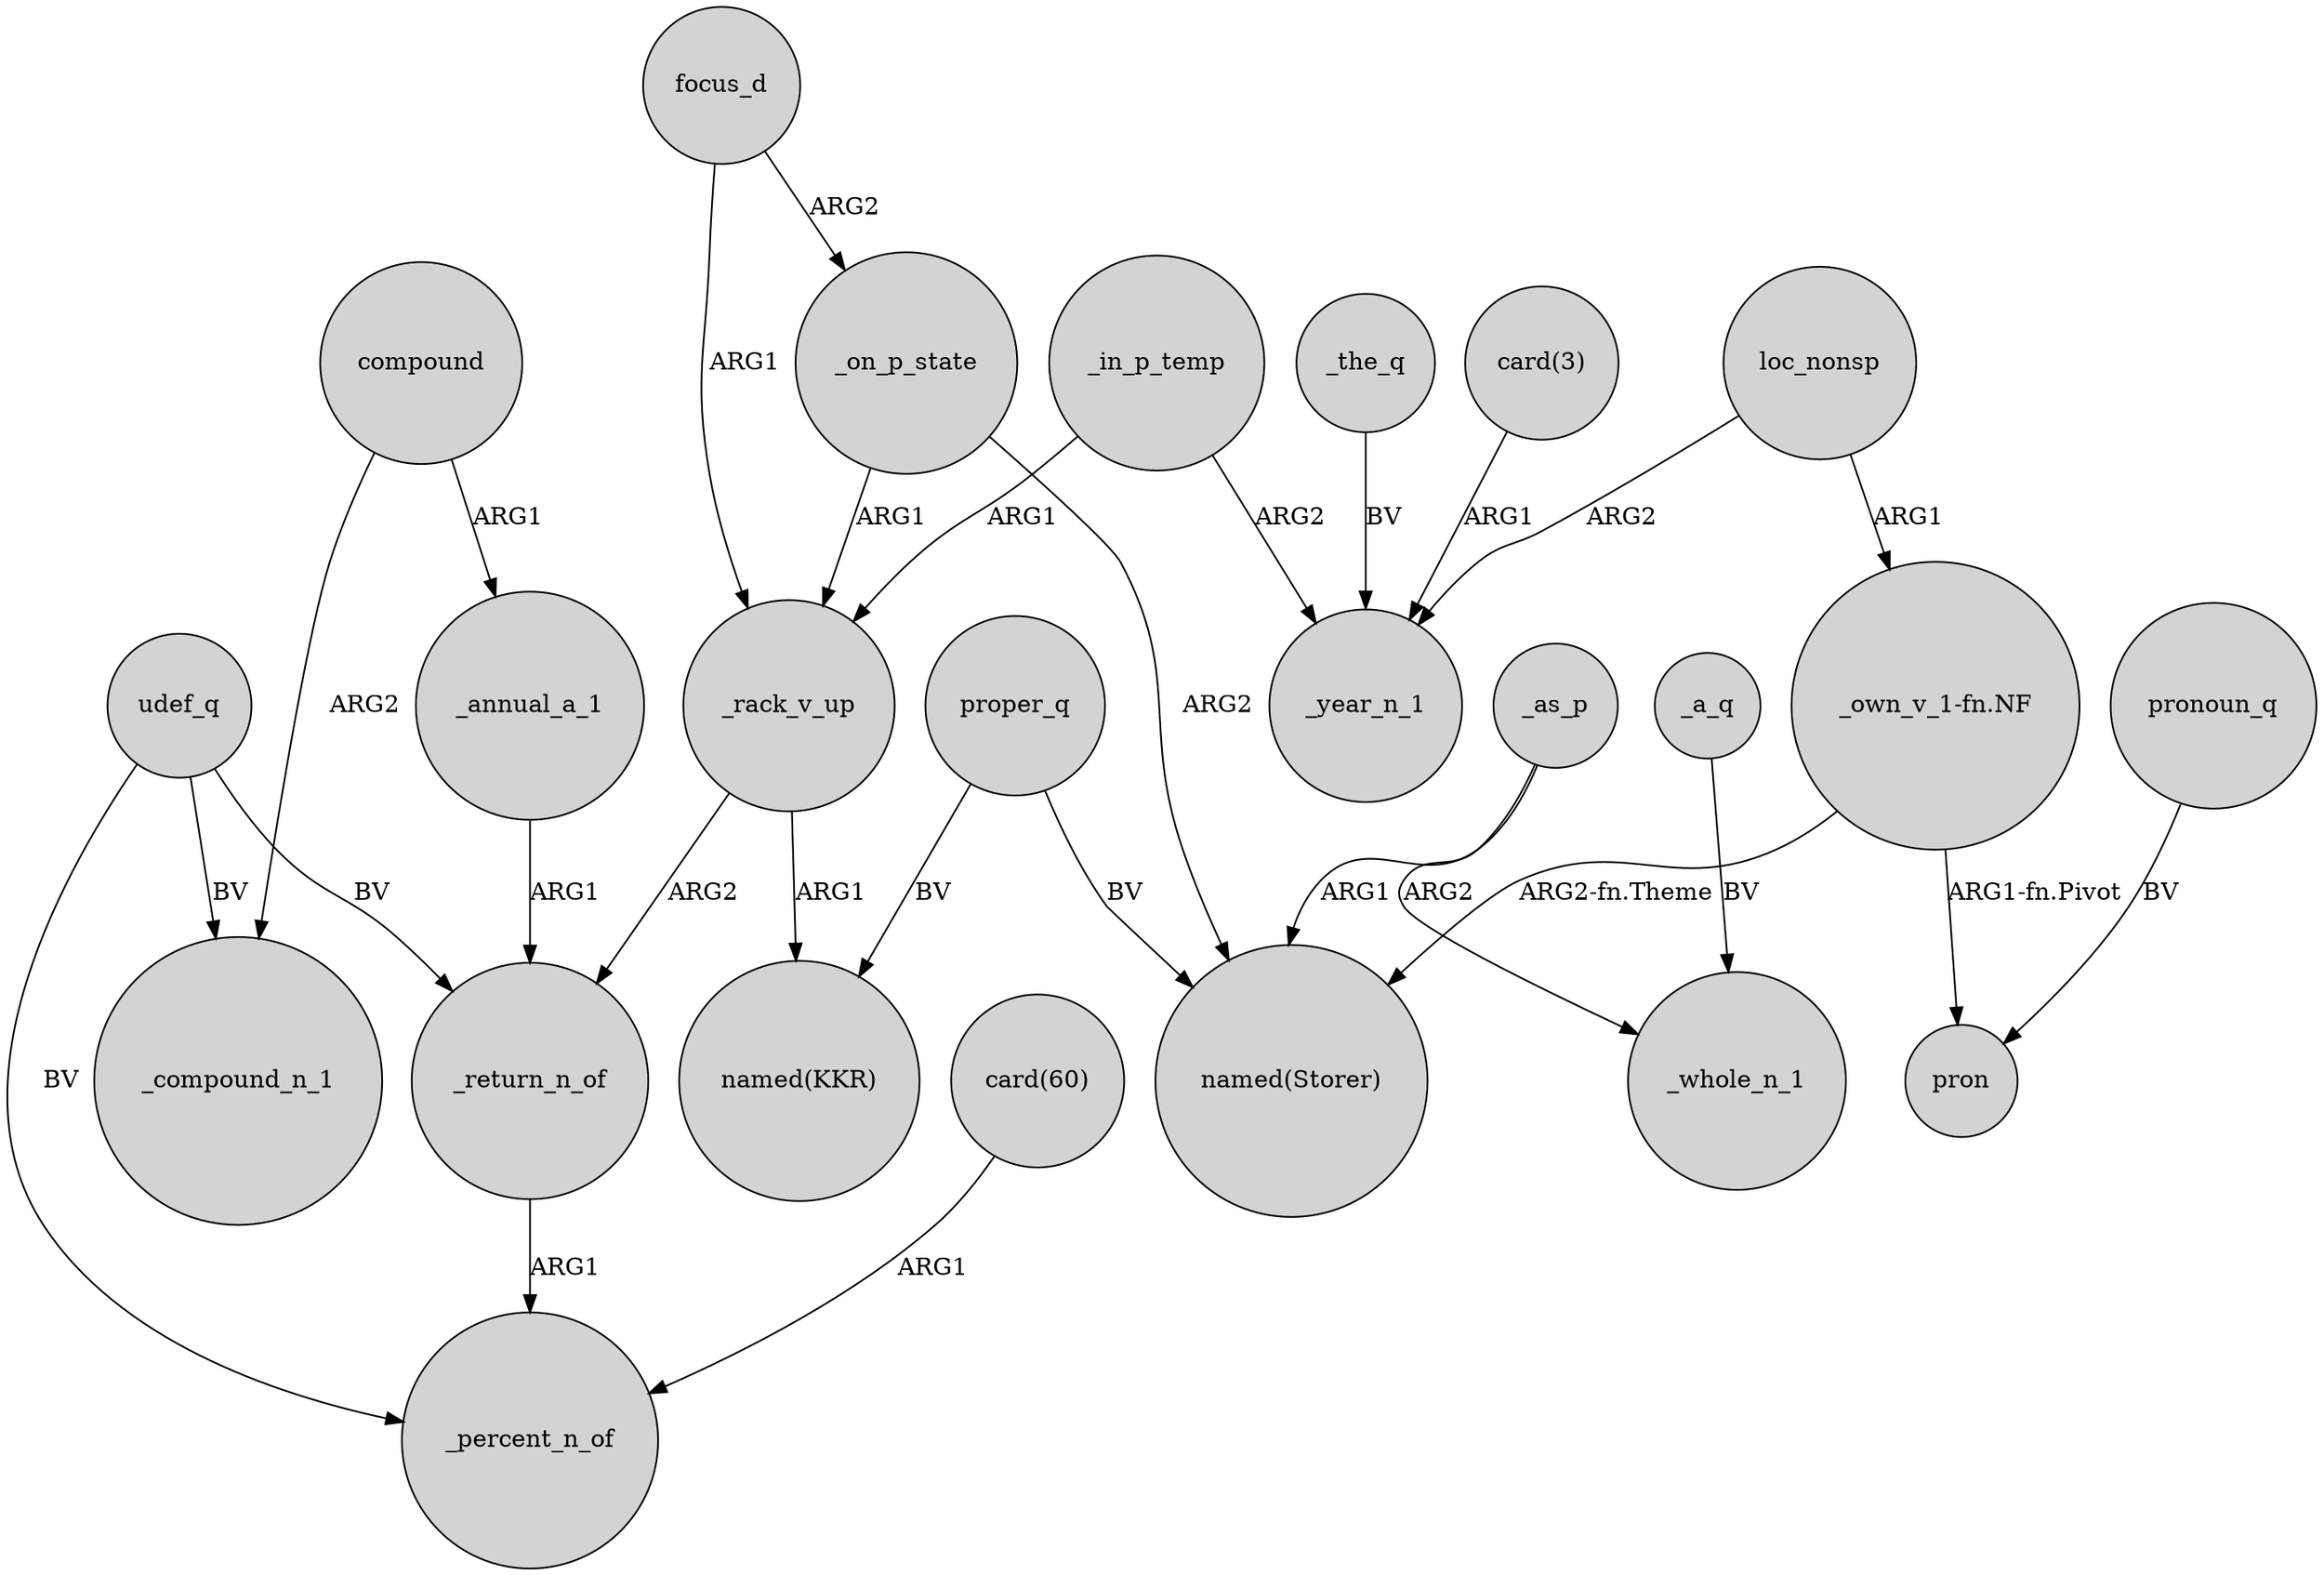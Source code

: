 digraph {
	node [shape=circle style=filled]
	_in_p_temp -> _rack_v_up [label=ARG1]
	udef_q -> _compound_n_1 [label=BV]
	"card(60)" -> _percent_n_of [label=ARG1]
	focus_d -> _on_p_state [label=ARG2]
	udef_q -> _return_n_of [label=BV]
	compound -> _annual_a_1 [label=ARG1]
	compound -> _compound_n_1 [label=ARG2]
	_as_p -> "named(Storer)" [label=ARG1]
	"_own_v_1-fn.NF" -> "named(Storer)" [label="ARG2-fn.Theme"]
	proper_q -> "named(KKR)" [label=BV]
	_as_p -> _whole_n_1 [label=ARG2]
	focus_d -> _rack_v_up [label=ARG1]
	_in_p_temp -> _year_n_1 [label=ARG2]
	pronoun_q -> pron [label=BV]
	"_own_v_1-fn.NF" -> pron [label="ARG1-fn.Pivot"]
	proper_q -> "named(Storer)" [label=BV]
	_rack_v_up -> "named(KKR)" [label=ARG1]
	_a_q -> _whole_n_1 [label=BV]
	loc_nonsp -> _year_n_1 [label=ARG2]
	_on_p_state -> "named(Storer)" [label=ARG2]
	"card(3)" -> _year_n_1 [label=ARG1]
	_the_q -> _year_n_1 [label=BV]
	_on_p_state -> _rack_v_up [label=ARG1]
	_rack_v_up -> _return_n_of [label=ARG2]
	loc_nonsp -> "_own_v_1-fn.NF" [label=ARG1]
	udef_q -> _percent_n_of [label=BV]
	_annual_a_1 -> _return_n_of [label=ARG1]
	_return_n_of -> _percent_n_of [label=ARG1]
}

